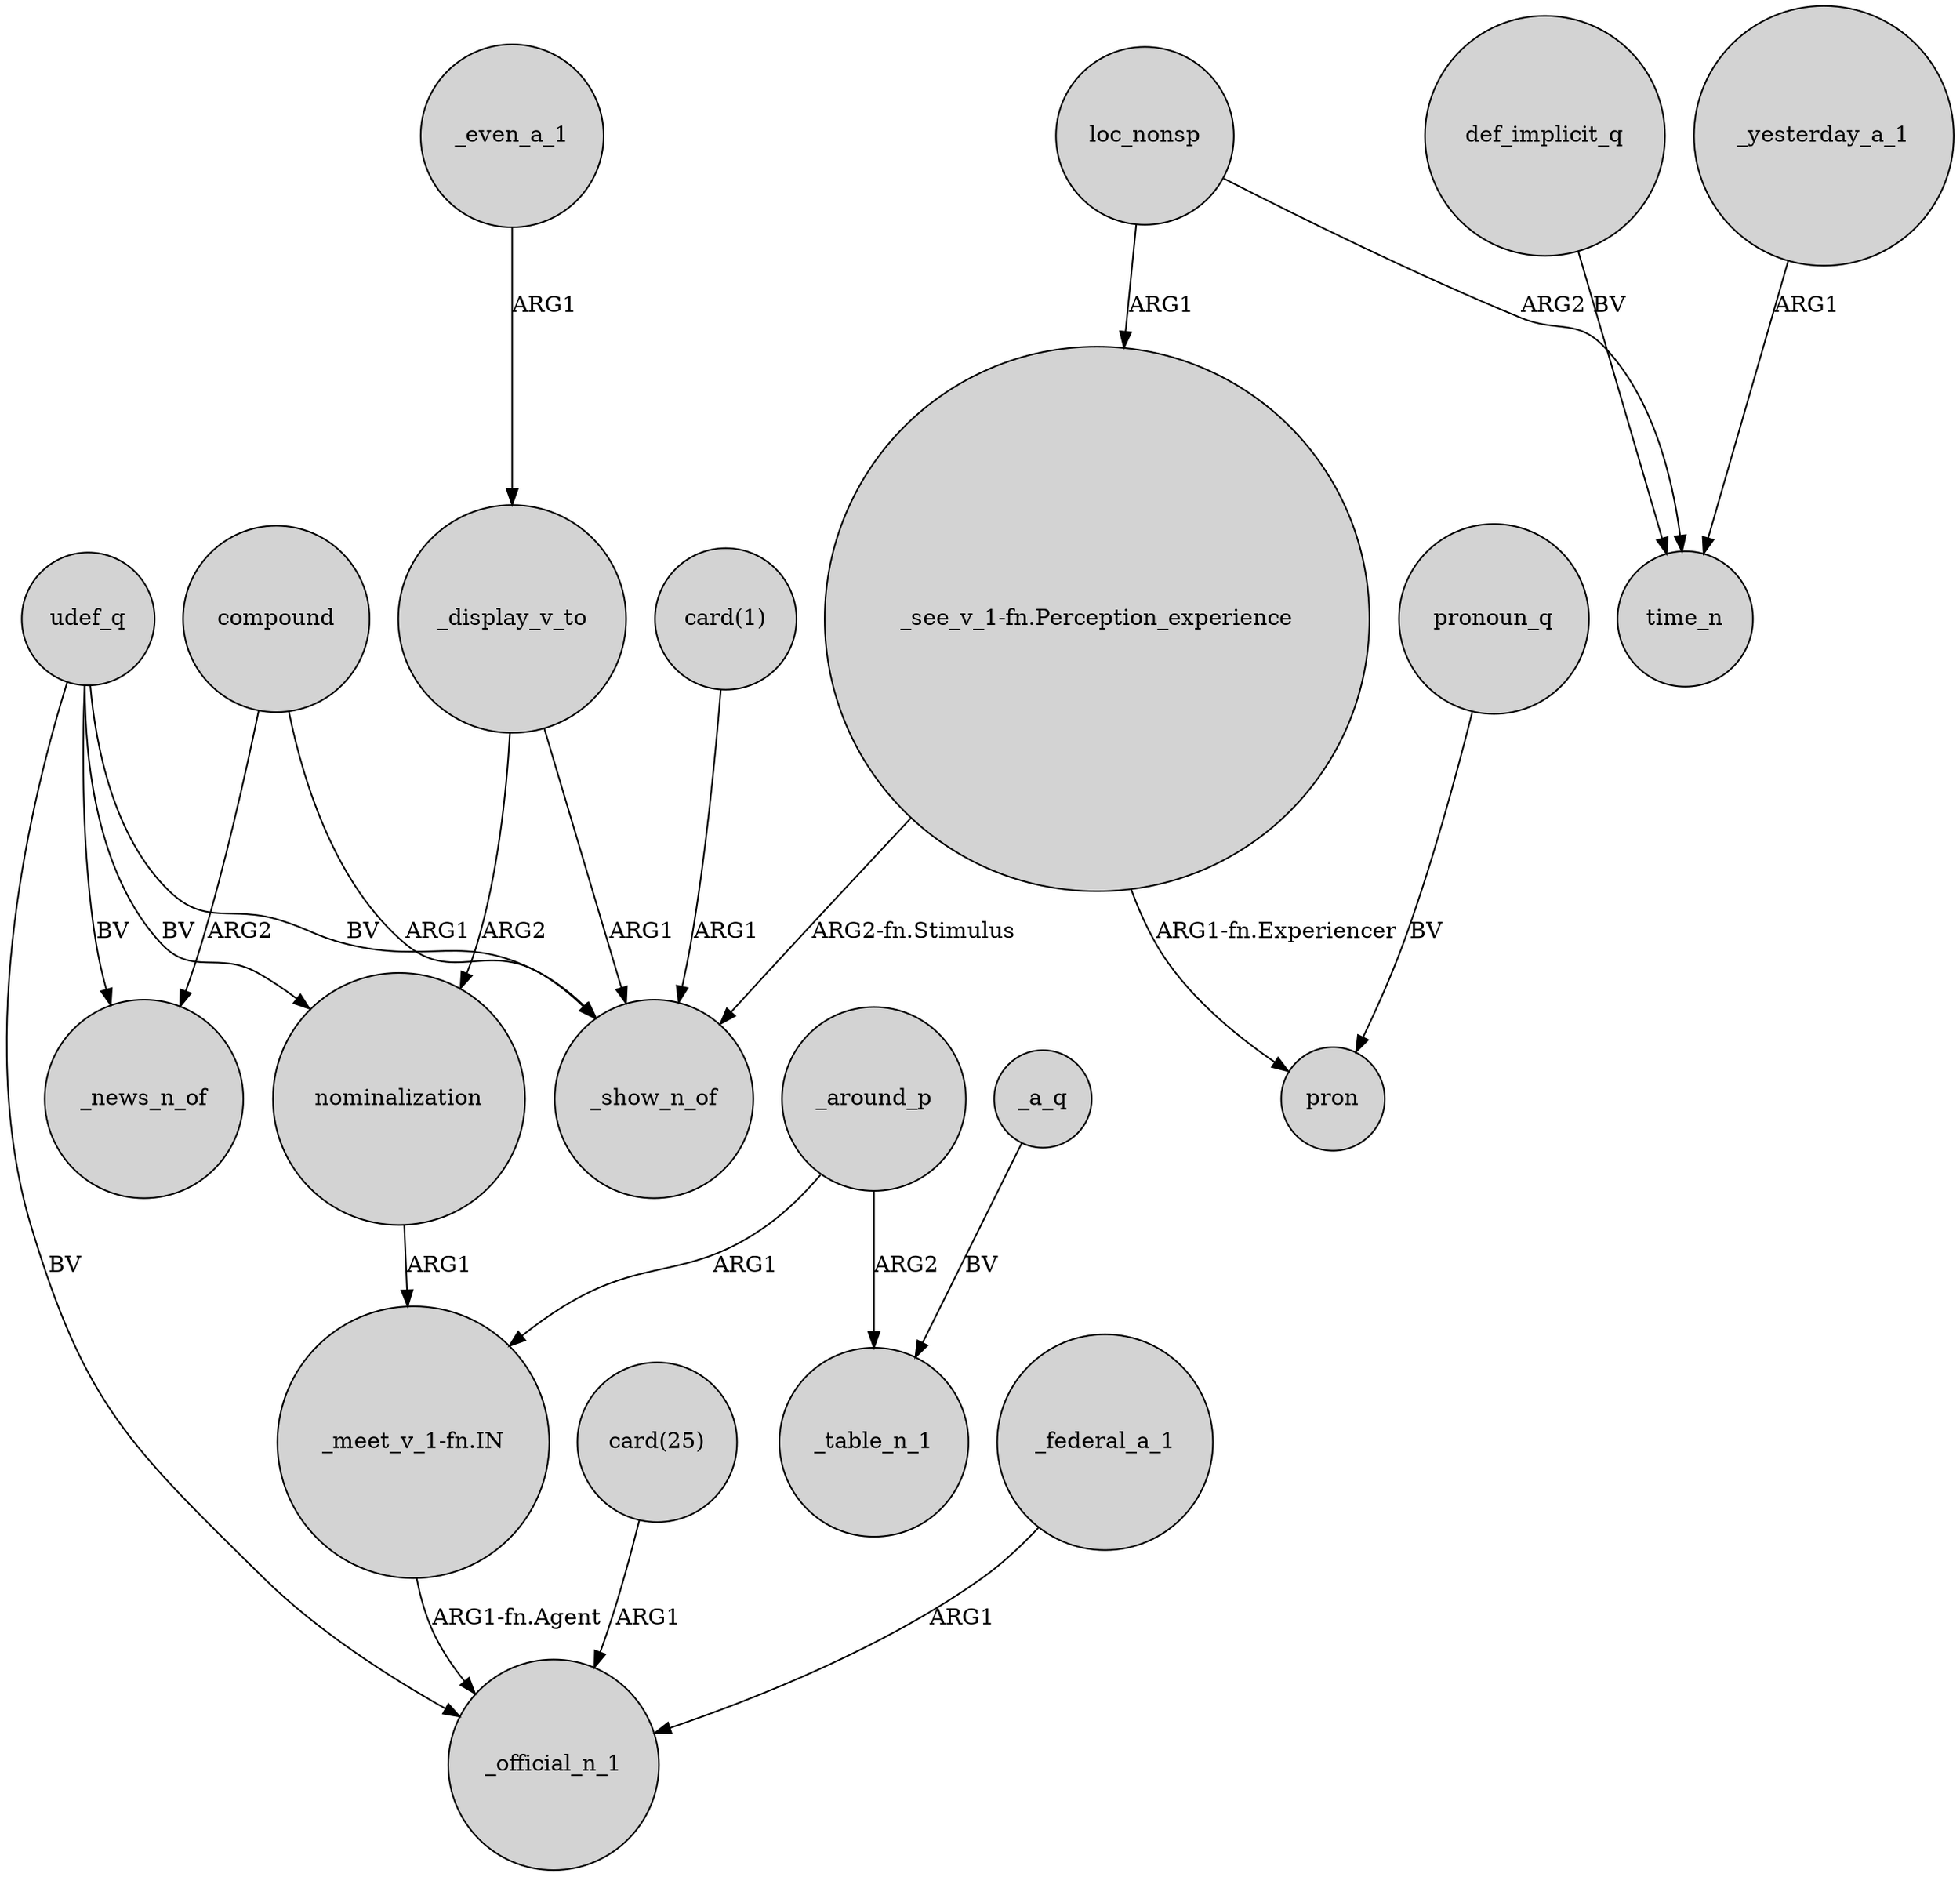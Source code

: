 digraph {
	node [shape=circle style=filled]
	"_see_v_1-fn.Perception_experience" -> _show_n_of [label="ARG2-fn.Stimulus"]
	_yesterday_a_1 -> time_n [label=ARG1]
	"_see_v_1-fn.Perception_experience" -> pron [label="ARG1-fn.Experiencer"]
	"card(25)" -> _official_n_1 [label=ARG1]
	loc_nonsp -> "_see_v_1-fn.Perception_experience" [label=ARG1]
	udef_q -> _show_n_of [label=BV]
	_even_a_1 -> _display_v_to [label=ARG1]
	_a_q -> _table_n_1 [label=BV]
	"card(1)" -> _show_n_of [label=ARG1]
	nominalization -> "_meet_v_1-fn.IN" [label=ARG1]
	loc_nonsp -> time_n [label=ARG2]
	"_meet_v_1-fn.IN" -> _official_n_1 [label="ARG1-fn.Agent"]
	pronoun_q -> pron [label=BV]
	compound -> _show_n_of [label=ARG1]
	_around_p -> "_meet_v_1-fn.IN" [label=ARG1]
	udef_q -> _official_n_1 [label=BV]
	_display_v_to -> _show_n_of [label=ARG1]
	_federal_a_1 -> _official_n_1 [label=ARG1]
	compound -> _news_n_of [label=ARG2]
	_display_v_to -> nominalization [label=ARG2]
	udef_q -> nominalization [label=BV]
	udef_q -> _news_n_of [label=BV]
	_around_p -> _table_n_1 [label=ARG2]
	def_implicit_q -> time_n [label=BV]
}
